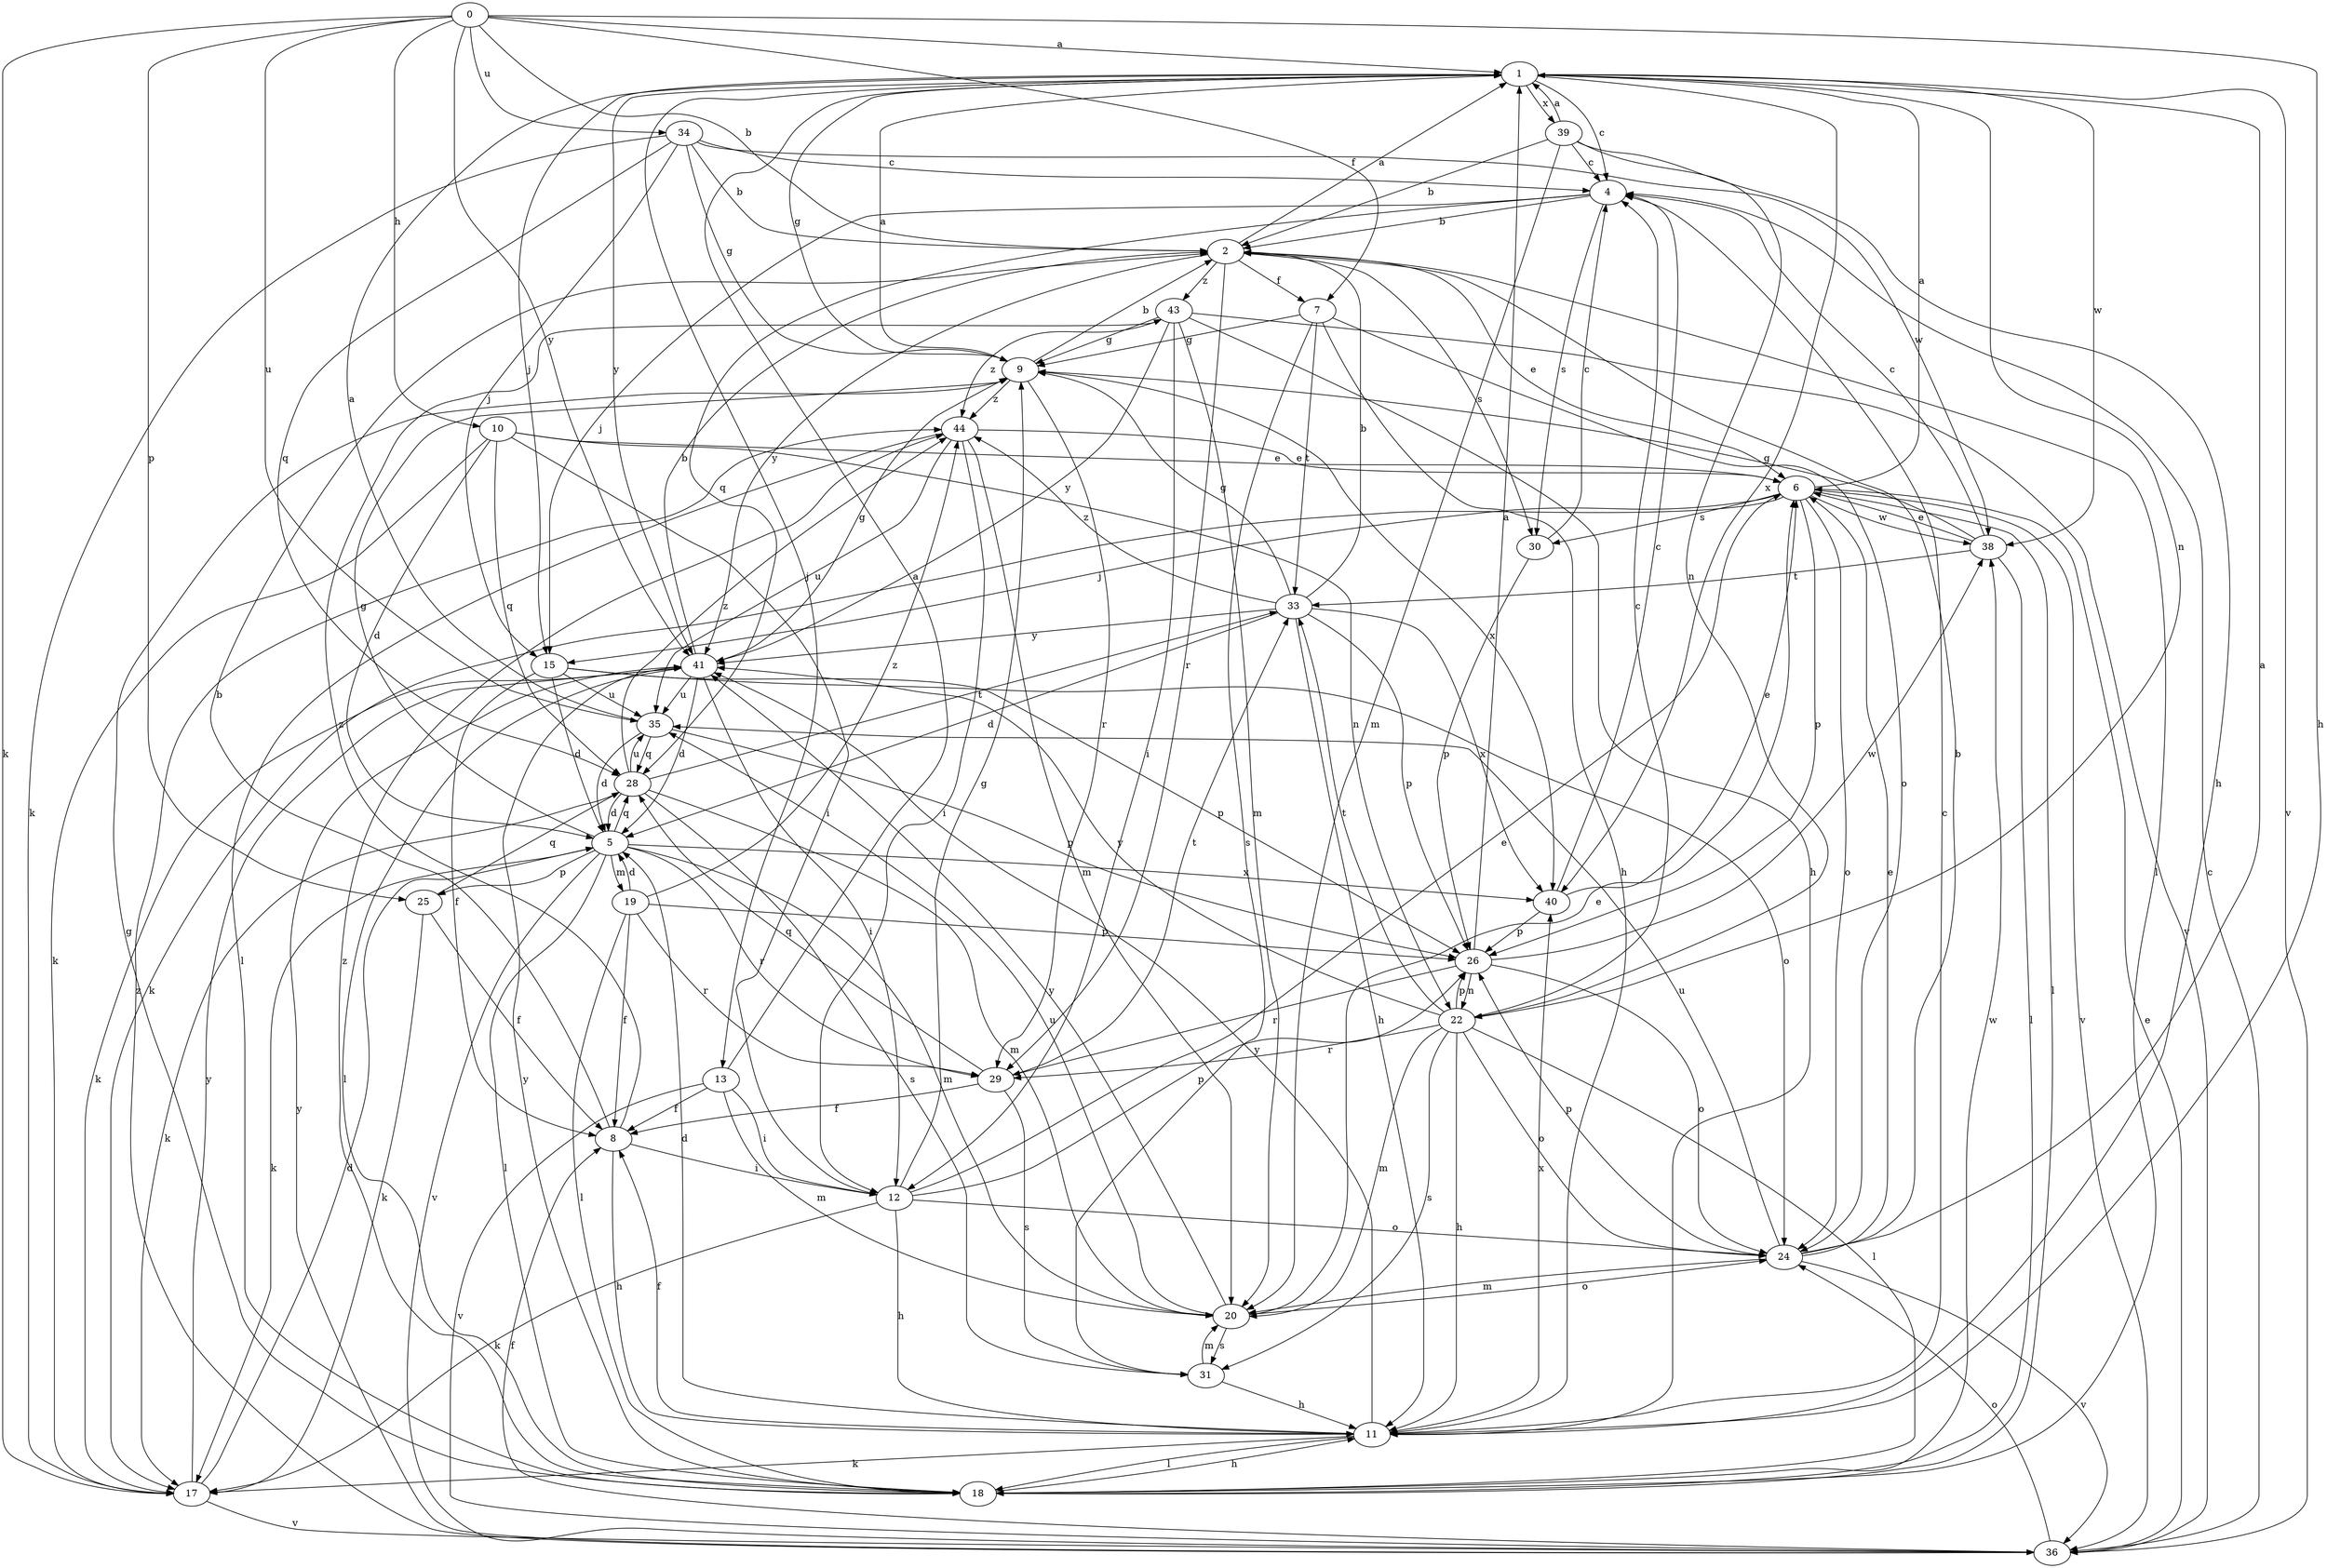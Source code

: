 strict digraph  {
0;
1;
2;
4;
5;
6;
7;
8;
9;
10;
11;
12;
13;
15;
17;
18;
19;
20;
22;
24;
25;
26;
28;
29;
30;
31;
33;
34;
35;
36;
38;
39;
40;
41;
43;
44;
0 -> 1  [label=a];
0 -> 2  [label=b];
0 -> 7  [label=f];
0 -> 10  [label=h];
0 -> 11  [label=h];
0 -> 17  [label=k];
0 -> 25  [label=p];
0 -> 34  [label=u];
0 -> 35  [label=u];
0 -> 41  [label=y];
1 -> 4  [label=c];
1 -> 9  [label=g];
1 -> 13  [label=j];
1 -> 15  [label=j];
1 -> 22  [label=n];
1 -> 36  [label=v];
1 -> 38  [label=w];
1 -> 39  [label=x];
1 -> 40  [label=x];
1 -> 41  [label=y];
2 -> 1  [label=a];
2 -> 6  [label=e];
2 -> 7  [label=f];
2 -> 18  [label=l];
2 -> 29  [label=r];
2 -> 30  [label=s];
2 -> 41  [label=y];
2 -> 43  [label=z];
4 -> 2  [label=b];
4 -> 15  [label=j];
4 -> 28  [label=q];
4 -> 30  [label=s];
5 -> 9  [label=g];
5 -> 17  [label=k];
5 -> 18  [label=l];
5 -> 19  [label=m];
5 -> 20  [label=m];
5 -> 25  [label=p];
5 -> 28  [label=q];
5 -> 29  [label=r];
5 -> 36  [label=v];
5 -> 40  [label=x];
6 -> 1  [label=a];
6 -> 15  [label=j];
6 -> 17  [label=k];
6 -> 18  [label=l];
6 -> 24  [label=o];
6 -> 26  [label=p];
6 -> 30  [label=s];
6 -> 36  [label=v];
6 -> 38  [label=w];
7 -> 9  [label=g];
7 -> 11  [label=h];
7 -> 24  [label=o];
7 -> 31  [label=s];
7 -> 33  [label=t];
8 -> 2  [label=b];
8 -> 11  [label=h];
8 -> 12  [label=i];
8 -> 43  [label=z];
9 -> 1  [label=a];
9 -> 2  [label=b];
9 -> 29  [label=r];
9 -> 40  [label=x];
9 -> 44  [label=z];
10 -> 5  [label=d];
10 -> 6  [label=e];
10 -> 12  [label=i];
10 -> 17  [label=k];
10 -> 22  [label=n];
10 -> 28  [label=q];
11 -> 4  [label=c];
11 -> 5  [label=d];
11 -> 8  [label=f];
11 -> 17  [label=k];
11 -> 18  [label=l];
11 -> 40  [label=x];
11 -> 41  [label=y];
12 -> 6  [label=e];
12 -> 9  [label=g];
12 -> 11  [label=h];
12 -> 17  [label=k];
12 -> 24  [label=o];
12 -> 26  [label=p];
13 -> 1  [label=a];
13 -> 8  [label=f];
13 -> 12  [label=i];
13 -> 20  [label=m];
13 -> 36  [label=v];
15 -> 5  [label=d];
15 -> 8  [label=f];
15 -> 24  [label=o];
15 -> 26  [label=p];
15 -> 35  [label=u];
17 -> 5  [label=d];
17 -> 36  [label=v];
17 -> 41  [label=y];
18 -> 9  [label=g];
18 -> 11  [label=h];
18 -> 38  [label=w];
18 -> 41  [label=y];
18 -> 44  [label=z];
19 -> 5  [label=d];
19 -> 8  [label=f];
19 -> 18  [label=l];
19 -> 26  [label=p];
19 -> 29  [label=r];
19 -> 44  [label=z];
20 -> 6  [label=e];
20 -> 24  [label=o];
20 -> 31  [label=s];
20 -> 35  [label=u];
20 -> 41  [label=y];
22 -> 4  [label=c];
22 -> 11  [label=h];
22 -> 18  [label=l];
22 -> 20  [label=m];
22 -> 24  [label=o];
22 -> 26  [label=p];
22 -> 29  [label=r];
22 -> 31  [label=s];
22 -> 33  [label=t];
22 -> 41  [label=y];
24 -> 1  [label=a];
24 -> 2  [label=b];
24 -> 6  [label=e];
24 -> 20  [label=m];
24 -> 26  [label=p];
24 -> 35  [label=u];
24 -> 36  [label=v];
25 -> 8  [label=f];
25 -> 17  [label=k];
25 -> 28  [label=q];
26 -> 1  [label=a];
26 -> 22  [label=n];
26 -> 24  [label=o];
26 -> 29  [label=r];
26 -> 38  [label=w];
28 -> 5  [label=d];
28 -> 17  [label=k];
28 -> 20  [label=m];
28 -> 31  [label=s];
28 -> 33  [label=t];
28 -> 35  [label=u];
28 -> 44  [label=z];
29 -> 8  [label=f];
29 -> 28  [label=q];
29 -> 31  [label=s];
29 -> 33  [label=t];
30 -> 4  [label=c];
30 -> 26  [label=p];
31 -> 11  [label=h];
31 -> 20  [label=m];
33 -> 2  [label=b];
33 -> 5  [label=d];
33 -> 9  [label=g];
33 -> 11  [label=h];
33 -> 26  [label=p];
33 -> 40  [label=x];
33 -> 41  [label=y];
33 -> 44  [label=z];
34 -> 2  [label=b];
34 -> 4  [label=c];
34 -> 9  [label=g];
34 -> 15  [label=j];
34 -> 17  [label=k];
34 -> 28  [label=q];
34 -> 38  [label=w];
35 -> 1  [label=a];
35 -> 5  [label=d];
35 -> 26  [label=p];
35 -> 28  [label=q];
36 -> 4  [label=c];
36 -> 6  [label=e];
36 -> 8  [label=f];
36 -> 24  [label=o];
36 -> 41  [label=y];
36 -> 44  [label=z];
38 -> 4  [label=c];
38 -> 6  [label=e];
38 -> 9  [label=g];
38 -> 18  [label=l];
38 -> 33  [label=t];
39 -> 1  [label=a];
39 -> 2  [label=b];
39 -> 4  [label=c];
39 -> 11  [label=h];
39 -> 20  [label=m];
39 -> 22  [label=n];
40 -> 4  [label=c];
40 -> 6  [label=e];
40 -> 26  [label=p];
41 -> 2  [label=b];
41 -> 5  [label=d];
41 -> 9  [label=g];
41 -> 12  [label=i];
41 -> 17  [label=k];
41 -> 18  [label=l];
41 -> 35  [label=u];
43 -> 9  [label=g];
43 -> 11  [label=h];
43 -> 12  [label=i];
43 -> 20  [label=m];
43 -> 36  [label=v];
43 -> 41  [label=y];
43 -> 44  [label=z];
44 -> 6  [label=e];
44 -> 12  [label=i];
44 -> 18  [label=l];
44 -> 20  [label=m];
44 -> 35  [label=u];
}

